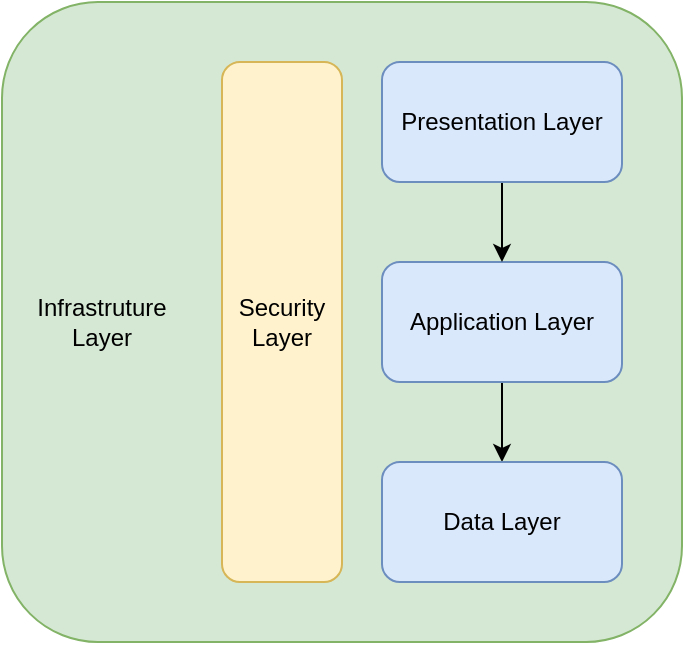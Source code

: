 <mxfile version="23.1.5" type="device">
  <diagram name="Page-1" id="9y2ofkwwcVGh2S30rZgs">
    <mxGraphModel dx="780" dy="496" grid="1" gridSize="10" guides="1" tooltips="1" connect="1" arrows="1" fold="1" page="1" pageScale="1" pageWidth="850" pageHeight="1100" math="0" shadow="0">
      <root>
        <mxCell id="0" />
        <mxCell id="1" parent="0" />
        <mxCell id="5rSNbxN1RCcZbzqEIiOP-8" value="" style="rounded=1;whiteSpace=wrap;html=1;fillColor=#d5e8d4;strokeColor=#82b366;" vertex="1" parent="1">
          <mxGeometry x="150" y="100" width="340" height="320" as="geometry" />
        </mxCell>
        <mxCell id="5rSNbxN1RCcZbzqEIiOP-7" style="edgeStyle=orthogonalEdgeStyle;rounded=0;orthogonalLoop=1;jettySize=auto;html=1;entryX=0.5;entryY=0;entryDx=0;entryDy=0;" edge="1" parent="1" source="5rSNbxN1RCcZbzqEIiOP-1" target="5rSNbxN1RCcZbzqEIiOP-3">
          <mxGeometry relative="1" as="geometry" />
        </mxCell>
        <mxCell id="5rSNbxN1RCcZbzqEIiOP-1" value="Application Layer" style="rounded=1;whiteSpace=wrap;html=1;fillColor=#dae8fc;strokeColor=#6c8ebf;" vertex="1" parent="1">
          <mxGeometry x="340" y="230" width="120" height="60" as="geometry" />
        </mxCell>
        <mxCell id="5rSNbxN1RCcZbzqEIiOP-6" style="edgeStyle=orthogonalEdgeStyle;rounded=0;orthogonalLoop=1;jettySize=auto;html=1;entryX=0.5;entryY=0;entryDx=0;entryDy=0;" edge="1" parent="1" source="5rSNbxN1RCcZbzqEIiOP-2" target="5rSNbxN1RCcZbzqEIiOP-1">
          <mxGeometry relative="1" as="geometry" />
        </mxCell>
        <mxCell id="5rSNbxN1RCcZbzqEIiOP-2" value="Presentation Layer" style="rounded=1;whiteSpace=wrap;html=1;fillColor=#dae8fc;strokeColor=#6c8ebf;" vertex="1" parent="1">
          <mxGeometry x="340" y="130" width="120" height="60" as="geometry" />
        </mxCell>
        <mxCell id="5rSNbxN1RCcZbzqEIiOP-3" value="Data Layer" style="rounded=1;whiteSpace=wrap;html=1;fillColor=#dae8fc;strokeColor=#6c8ebf;" vertex="1" parent="1">
          <mxGeometry x="340" y="330" width="120" height="60" as="geometry" />
        </mxCell>
        <mxCell id="5rSNbxN1RCcZbzqEIiOP-4" value="Security Layer" style="rounded=1;whiteSpace=wrap;html=1;fillColor=#fff2cc;strokeColor=#d6b656;" vertex="1" parent="1">
          <mxGeometry x="260" y="130" width="60" height="260" as="geometry" />
        </mxCell>
        <mxCell id="5rSNbxN1RCcZbzqEIiOP-9" value="Infrastruture Layer" style="text;html=1;align=center;verticalAlign=middle;whiteSpace=wrap;rounded=0;" vertex="1" parent="1">
          <mxGeometry x="170" y="245" width="60" height="30" as="geometry" />
        </mxCell>
      </root>
    </mxGraphModel>
  </diagram>
</mxfile>
